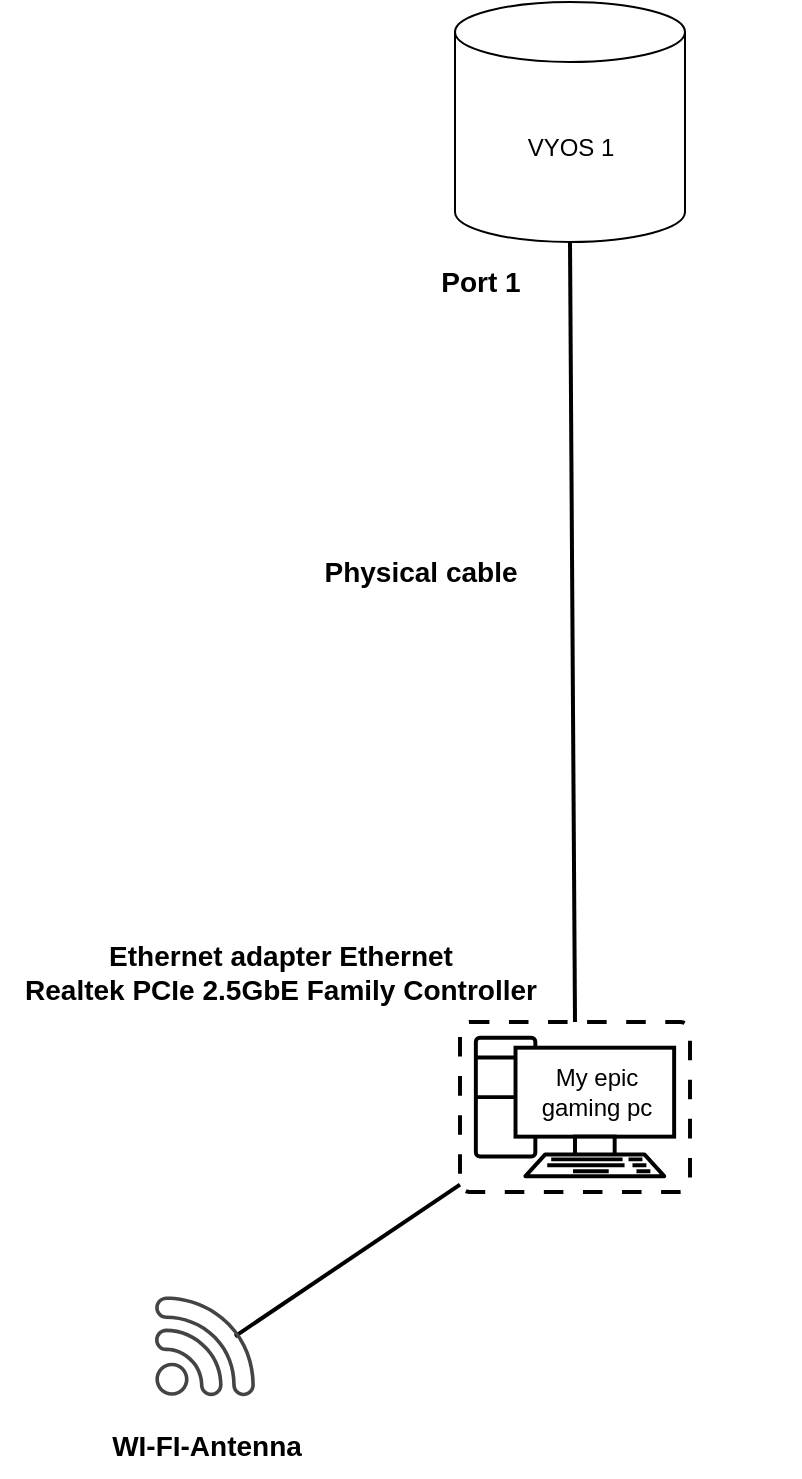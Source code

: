 <mxfile version="20.7.4" type="device"><diagram id="zlE7EfHC3uJZHTirEJk4" name="Sivu-1"><mxGraphModel dx="2421" dy="1398" grid="1" gridSize="10" guides="1" tooltips="1" connect="1" arrows="1" fold="1" page="1" pageScale="1" pageWidth="827" pageHeight="1169" math="0" shadow="0"><root><mxCell id="0"/><mxCell id="1" parent="0"/><mxCell id="J6bviwjaCZvH1x0gyfkd-2" value="VYOS 1" style="shape=cylinder3;whiteSpace=wrap;html=1;boundedLbl=1;backgroundOutline=1;size=15;direction=east;flipH=0;flipV=0;" parent="1" vertex="1"><mxGeometry x="777.5" y="460" width="115" height="120" as="geometry"/></mxCell><mxCell id="E9EGdFYbZUYpMr5lSJD9-1" value="" style="group" parent="1" vertex="1" connectable="0"><mxGeometry x="700" y="970" width="250" height="133" as="geometry"/></mxCell><mxCell id="ue8Yyde07br9u-I7nfRF-43" value="" style="verticalAlign=top;verticalLabelPosition=bottom;labelPosition=center;align=center;html=1;outlineConnect=0;gradientDirection=north;strokeWidth=2;shape=mxgraph.networks.virtual_pc;fillStyle=auto;labelBackgroundColor=none;" parent="E9EGdFYbZUYpMr5lSJD9-1" vertex="1"><mxGeometry x="80" width="115" height="85" as="geometry"/></mxCell><mxCell id="ue8Yyde07br9u-I7nfRF-49" value="My epic&lt;br&gt;gaming pc" style="text;html=1;align=center;verticalAlign=middle;resizable=0;points=[];autosize=1;strokeColor=none;fillColor=none;" parent="E9EGdFYbZUYpMr5lSJD9-1" vertex="1"><mxGeometry x="107.5" y="15" width="80" height="40" as="geometry"/></mxCell><mxCell id="THCsVKSKNi7LzvmVr305-1" value="" style="endArrow=none;html=1;rounded=0;strokeWidth=2;entryX=0.5;entryY=1;entryDx=0;entryDy=0;entryPerimeter=0;exitX=0.5;exitY=0;exitDx=0;exitDy=0;exitPerimeter=0;" edge="1" parent="1" source="ue8Yyde07br9u-I7nfRF-43" target="J6bviwjaCZvH1x0gyfkd-2"><mxGeometry width="50" height="50" relative="1" as="geometry"><mxPoint x="836.565" y="872" as="sourcePoint"/><mxPoint x="833.44" y="600" as="targetPoint"/></mxGeometry></mxCell><mxCell id="THCsVKSKNi7LzvmVr305-2" value="Physical cable" style="text;html=1;align=center;verticalAlign=middle;resizable=0;points=[];autosize=1;strokeColor=none;fillColor=none;fontSize=14;fontStyle=1" vertex="1" parent="1"><mxGeometry x="700" y="730" width="120" height="30" as="geometry"/></mxCell><mxCell id="THCsVKSKNi7LzvmVr305-3" value="" style="endArrow=none;html=1;rounded=0;strokeWidth=2;" edge="1" parent="1" target="ue8Yyde07br9u-I7nfRF-43"><mxGeometry width="50" height="50" relative="1" as="geometry"><mxPoint x="667.5" y="1127.16" as="sourcePoint"/><mxPoint x="777.5" y="1049.996" as="targetPoint"/></mxGeometry></mxCell><mxCell id="THCsVKSKNi7LzvmVr305-4" value="WI-FI-Antenna" style="text;html=1;align=center;verticalAlign=middle;resizable=0;points=[];autosize=1;strokeColor=none;fillColor=none;fontSize=14;fontStyle=1" vertex="1" parent="1"><mxGeometry x="592.5" y="1167.16" width="120" height="30" as="geometry"/></mxCell><mxCell id="THCsVKSKNi7LzvmVr305-5" value="" style="sketch=0;pointerEvents=1;shadow=0;dashed=0;html=1;strokeColor=none;fillColor=#434445;aspect=fixed;labelPosition=center;verticalLabelPosition=bottom;verticalAlign=top;align=center;outlineConnect=0;shape=mxgraph.vvd.wi_fi;" vertex="1" parent="1"><mxGeometry x="627.5" y="1107.16" width="50" height="50" as="geometry"/></mxCell><mxCell id="THCsVKSKNi7LzvmVr305-6" value="Port 1" style="text;html=1;align=center;verticalAlign=middle;resizable=0;points=[];autosize=1;strokeColor=none;fillColor=none;fontSize=14;fontStyle=1" vertex="1" parent="1"><mxGeometry x="760" y="585" width="60" height="30" as="geometry"/></mxCell><mxCell id="THCsVKSKNi7LzvmVr305-7" value="Ethernet adapter Ethernet&lt;br&gt;Realtek PCIe 2.5GbE Family Controller" style="text;html=1;align=center;verticalAlign=middle;resizable=0;points=[];autosize=1;strokeColor=none;fillColor=none;fontSize=14;fontStyle=1" vertex="1" parent="1"><mxGeometry x="550" y="920" width="280" height="50" as="geometry"/></mxCell></root></mxGraphModel></diagram></mxfile>